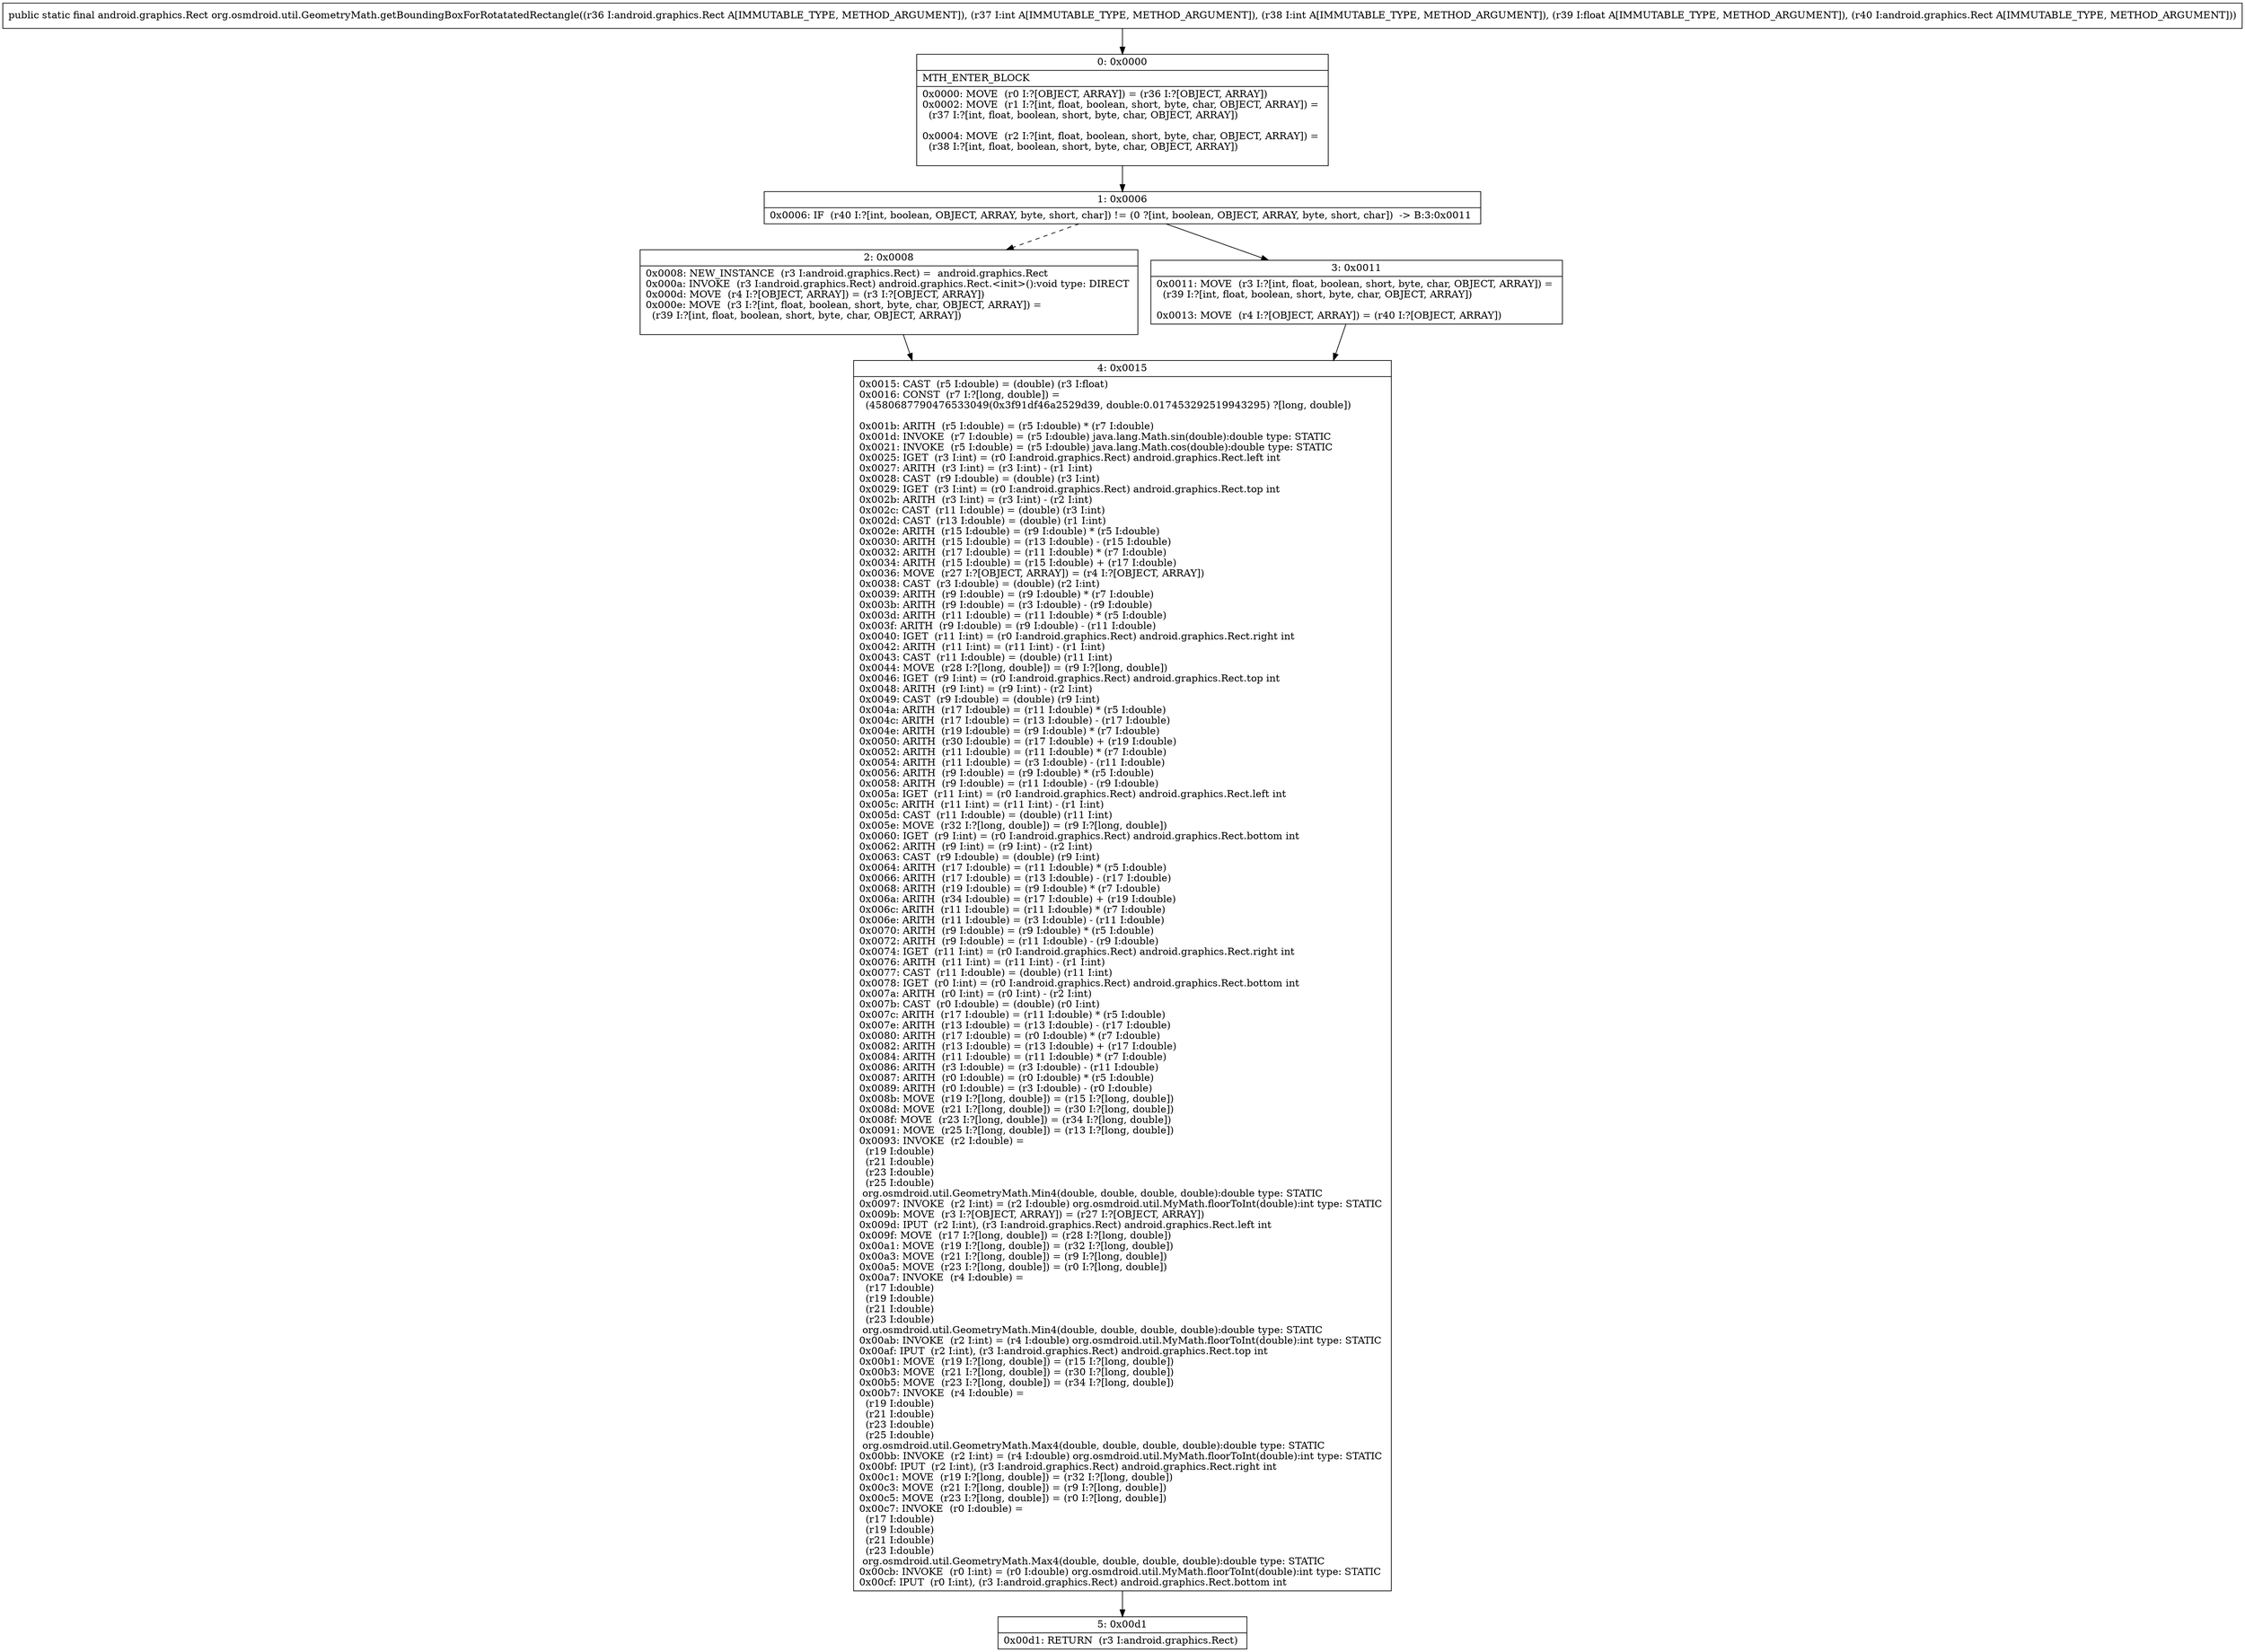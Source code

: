 digraph "CFG fororg.osmdroid.util.GeometryMath.getBoundingBoxForRotatatedRectangle(Landroid\/graphics\/Rect;IIFLandroid\/graphics\/Rect;)Landroid\/graphics\/Rect;" {
Node_0 [shape=record,label="{0\:\ 0x0000|MTH_ENTER_BLOCK\l|0x0000: MOVE  (r0 I:?[OBJECT, ARRAY]) = (r36 I:?[OBJECT, ARRAY]) \l0x0002: MOVE  (r1 I:?[int, float, boolean, short, byte, char, OBJECT, ARRAY]) = \l  (r37 I:?[int, float, boolean, short, byte, char, OBJECT, ARRAY])\l \l0x0004: MOVE  (r2 I:?[int, float, boolean, short, byte, char, OBJECT, ARRAY]) = \l  (r38 I:?[int, float, boolean, short, byte, char, OBJECT, ARRAY])\l \l}"];
Node_1 [shape=record,label="{1\:\ 0x0006|0x0006: IF  (r40 I:?[int, boolean, OBJECT, ARRAY, byte, short, char]) != (0 ?[int, boolean, OBJECT, ARRAY, byte, short, char])  \-\> B:3:0x0011 \l}"];
Node_2 [shape=record,label="{2\:\ 0x0008|0x0008: NEW_INSTANCE  (r3 I:android.graphics.Rect) =  android.graphics.Rect \l0x000a: INVOKE  (r3 I:android.graphics.Rect) android.graphics.Rect.\<init\>():void type: DIRECT \l0x000d: MOVE  (r4 I:?[OBJECT, ARRAY]) = (r3 I:?[OBJECT, ARRAY]) \l0x000e: MOVE  (r3 I:?[int, float, boolean, short, byte, char, OBJECT, ARRAY]) = \l  (r39 I:?[int, float, boolean, short, byte, char, OBJECT, ARRAY])\l \l}"];
Node_3 [shape=record,label="{3\:\ 0x0011|0x0011: MOVE  (r3 I:?[int, float, boolean, short, byte, char, OBJECT, ARRAY]) = \l  (r39 I:?[int, float, boolean, short, byte, char, OBJECT, ARRAY])\l \l0x0013: MOVE  (r4 I:?[OBJECT, ARRAY]) = (r40 I:?[OBJECT, ARRAY]) \l}"];
Node_4 [shape=record,label="{4\:\ 0x0015|0x0015: CAST  (r5 I:double) = (double) (r3 I:float) \l0x0016: CONST  (r7 I:?[long, double]) = \l  (4580687790476533049(0x3f91df46a2529d39, double:0.017453292519943295) ?[long, double])\l \l0x001b: ARITH  (r5 I:double) = (r5 I:double) * (r7 I:double) \l0x001d: INVOKE  (r7 I:double) = (r5 I:double) java.lang.Math.sin(double):double type: STATIC \l0x0021: INVOKE  (r5 I:double) = (r5 I:double) java.lang.Math.cos(double):double type: STATIC \l0x0025: IGET  (r3 I:int) = (r0 I:android.graphics.Rect) android.graphics.Rect.left int \l0x0027: ARITH  (r3 I:int) = (r3 I:int) \- (r1 I:int) \l0x0028: CAST  (r9 I:double) = (double) (r3 I:int) \l0x0029: IGET  (r3 I:int) = (r0 I:android.graphics.Rect) android.graphics.Rect.top int \l0x002b: ARITH  (r3 I:int) = (r3 I:int) \- (r2 I:int) \l0x002c: CAST  (r11 I:double) = (double) (r3 I:int) \l0x002d: CAST  (r13 I:double) = (double) (r1 I:int) \l0x002e: ARITH  (r15 I:double) = (r9 I:double) * (r5 I:double) \l0x0030: ARITH  (r15 I:double) = (r13 I:double) \- (r15 I:double) \l0x0032: ARITH  (r17 I:double) = (r11 I:double) * (r7 I:double) \l0x0034: ARITH  (r15 I:double) = (r15 I:double) + (r17 I:double) \l0x0036: MOVE  (r27 I:?[OBJECT, ARRAY]) = (r4 I:?[OBJECT, ARRAY]) \l0x0038: CAST  (r3 I:double) = (double) (r2 I:int) \l0x0039: ARITH  (r9 I:double) = (r9 I:double) * (r7 I:double) \l0x003b: ARITH  (r9 I:double) = (r3 I:double) \- (r9 I:double) \l0x003d: ARITH  (r11 I:double) = (r11 I:double) * (r5 I:double) \l0x003f: ARITH  (r9 I:double) = (r9 I:double) \- (r11 I:double) \l0x0040: IGET  (r11 I:int) = (r0 I:android.graphics.Rect) android.graphics.Rect.right int \l0x0042: ARITH  (r11 I:int) = (r11 I:int) \- (r1 I:int) \l0x0043: CAST  (r11 I:double) = (double) (r11 I:int) \l0x0044: MOVE  (r28 I:?[long, double]) = (r9 I:?[long, double]) \l0x0046: IGET  (r9 I:int) = (r0 I:android.graphics.Rect) android.graphics.Rect.top int \l0x0048: ARITH  (r9 I:int) = (r9 I:int) \- (r2 I:int) \l0x0049: CAST  (r9 I:double) = (double) (r9 I:int) \l0x004a: ARITH  (r17 I:double) = (r11 I:double) * (r5 I:double) \l0x004c: ARITH  (r17 I:double) = (r13 I:double) \- (r17 I:double) \l0x004e: ARITH  (r19 I:double) = (r9 I:double) * (r7 I:double) \l0x0050: ARITH  (r30 I:double) = (r17 I:double) + (r19 I:double) \l0x0052: ARITH  (r11 I:double) = (r11 I:double) * (r7 I:double) \l0x0054: ARITH  (r11 I:double) = (r3 I:double) \- (r11 I:double) \l0x0056: ARITH  (r9 I:double) = (r9 I:double) * (r5 I:double) \l0x0058: ARITH  (r9 I:double) = (r11 I:double) \- (r9 I:double) \l0x005a: IGET  (r11 I:int) = (r0 I:android.graphics.Rect) android.graphics.Rect.left int \l0x005c: ARITH  (r11 I:int) = (r11 I:int) \- (r1 I:int) \l0x005d: CAST  (r11 I:double) = (double) (r11 I:int) \l0x005e: MOVE  (r32 I:?[long, double]) = (r9 I:?[long, double]) \l0x0060: IGET  (r9 I:int) = (r0 I:android.graphics.Rect) android.graphics.Rect.bottom int \l0x0062: ARITH  (r9 I:int) = (r9 I:int) \- (r2 I:int) \l0x0063: CAST  (r9 I:double) = (double) (r9 I:int) \l0x0064: ARITH  (r17 I:double) = (r11 I:double) * (r5 I:double) \l0x0066: ARITH  (r17 I:double) = (r13 I:double) \- (r17 I:double) \l0x0068: ARITH  (r19 I:double) = (r9 I:double) * (r7 I:double) \l0x006a: ARITH  (r34 I:double) = (r17 I:double) + (r19 I:double) \l0x006c: ARITH  (r11 I:double) = (r11 I:double) * (r7 I:double) \l0x006e: ARITH  (r11 I:double) = (r3 I:double) \- (r11 I:double) \l0x0070: ARITH  (r9 I:double) = (r9 I:double) * (r5 I:double) \l0x0072: ARITH  (r9 I:double) = (r11 I:double) \- (r9 I:double) \l0x0074: IGET  (r11 I:int) = (r0 I:android.graphics.Rect) android.graphics.Rect.right int \l0x0076: ARITH  (r11 I:int) = (r11 I:int) \- (r1 I:int) \l0x0077: CAST  (r11 I:double) = (double) (r11 I:int) \l0x0078: IGET  (r0 I:int) = (r0 I:android.graphics.Rect) android.graphics.Rect.bottom int \l0x007a: ARITH  (r0 I:int) = (r0 I:int) \- (r2 I:int) \l0x007b: CAST  (r0 I:double) = (double) (r0 I:int) \l0x007c: ARITH  (r17 I:double) = (r11 I:double) * (r5 I:double) \l0x007e: ARITH  (r13 I:double) = (r13 I:double) \- (r17 I:double) \l0x0080: ARITH  (r17 I:double) = (r0 I:double) * (r7 I:double) \l0x0082: ARITH  (r13 I:double) = (r13 I:double) + (r17 I:double) \l0x0084: ARITH  (r11 I:double) = (r11 I:double) * (r7 I:double) \l0x0086: ARITH  (r3 I:double) = (r3 I:double) \- (r11 I:double) \l0x0087: ARITH  (r0 I:double) = (r0 I:double) * (r5 I:double) \l0x0089: ARITH  (r0 I:double) = (r3 I:double) \- (r0 I:double) \l0x008b: MOVE  (r19 I:?[long, double]) = (r15 I:?[long, double]) \l0x008d: MOVE  (r21 I:?[long, double]) = (r30 I:?[long, double]) \l0x008f: MOVE  (r23 I:?[long, double]) = (r34 I:?[long, double]) \l0x0091: MOVE  (r25 I:?[long, double]) = (r13 I:?[long, double]) \l0x0093: INVOKE  (r2 I:double) = \l  (r19 I:double)\l  (r21 I:double)\l  (r23 I:double)\l  (r25 I:double)\l org.osmdroid.util.GeometryMath.Min4(double, double, double, double):double type: STATIC \l0x0097: INVOKE  (r2 I:int) = (r2 I:double) org.osmdroid.util.MyMath.floorToInt(double):int type: STATIC \l0x009b: MOVE  (r3 I:?[OBJECT, ARRAY]) = (r27 I:?[OBJECT, ARRAY]) \l0x009d: IPUT  (r2 I:int), (r3 I:android.graphics.Rect) android.graphics.Rect.left int \l0x009f: MOVE  (r17 I:?[long, double]) = (r28 I:?[long, double]) \l0x00a1: MOVE  (r19 I:?[long, double]) = (r32 I:?[long, double]) \l0x00a3: MOVE  (r21 I:?[long, double]) = (r9 I:?[long, double]) \l0x00a5: MOVE  (r23 I:?[long, double]) = (r0 I:?[long, double]) \l0x00a7: INVOKE  (r4 I:double) = \l  (r17 I:double)\l  (r19 I:double)\l  (r21 I:double)\l  (r23 I:double)\l org.osmdroid.util.GeometryMath.Min4(double, double, double, double):double type: STATIC \l0x00ab: INVOKE  (r2 I:int) = (r4 I:double) org.osmdroid.util.MyMath.floorToInt(double):int type: STATIC \l0x00af: IPUT  (r2 I:int), (r3 I:android.graphics.Rect) android.graphics.Rect.top int \l0x00b1: MOVE  (r19 I:?[long, double]) = (r15 I:?[long, double]) \l0x00b3: MOVE  (r21 I:?[long, double]) = (r30 I:?[long, double]) \l0x00b5: MOVE  (r23 I:?[long, double]) = (r34 I:?[long, double]) \l0x00b7: INVOKE  (r4 I:double) = \l  (r19 I:double)\l  (r21 I:double)\l  (r23 I:double)\l  (r25 I:double)\l org.osmdroid.util.GeometryMath.Max4(double, double, double, double):double type: STATIC \l0x00bb: INVOKE  (r2 I:int) = (r4 I:double) org.osmdroid.util.MyMath.floorToInt(double):int type: STATIC \l0x00bf: IPUT  (r2 I:int), (r3 I:android.graphics.Rect) android.graphics.Rect.right int \l0x00c1: MOVE  (r19 I:?[long, double]) = (r32 I:?[long, double]) \l0x00c3: MOVE  (r21 I:?[long, double]) = (r9 I:?[long, double]) \l0x00c5: MOVE  (r23 I:?[long, double]) = (r0 I:?[long, double]) \l0x00c7: INVOKE  (r0 I:double) = \l  (r17 I:double)\l  (r19 I:double)\l  (r21 I:double)\l  (r23 I:double)\l org.osmdroid.util.GeometryMath.Max4(double, double, double, double):double type: STATIC \l0x00cb: INVOKE  (r0 I:int) = (r0 I:double) org.osmdroid.util.MyMath.floorToInt(double):int type: STATIC \l0x00cf: IPUT  (r0 I:int), (r3 I:android.graphics.Rect) android.graphics.Rect.bottom int \l}"];
Node_5 [shape=record,label="{5\:\ 0x00d1|0x00d1: RETURN  (r3 I:android.graphics.Rect) \l}"];
MethodNode[shape=record,label="{public static final android.graphics.Rect org.osmdroid.util.GeometryMath.getBoundingBoxForRotatatedRectangle((r36 I:android.graphics.Rect A[IMMUTABLE_TYPE, METHOD_ARGUMENT]), (r37 I:int A[IMMUTABLE_TYPE, METHOD_ARGUMENT]), (r38 I:int A[IMMUTABLE_TYPE, METHOD_ARGUMENT]), (r39 I:float A[IMMUTABLE_TYPE, METHOD_ARGUMENT]), (r40 I:android.graphics.Rect A[IMMUTABLE_TYPE, METHOD_ARGUMENT])) }"];
MethodNode -> Node_0;
Node_0 -> Node_1;
Node_1 -> Node_2[style=dashed];
Node_1 -> Node_3;
Node_2 -> Node_4;
Node_3 -> Node_4;
Node_4 -> Node_5;
}

